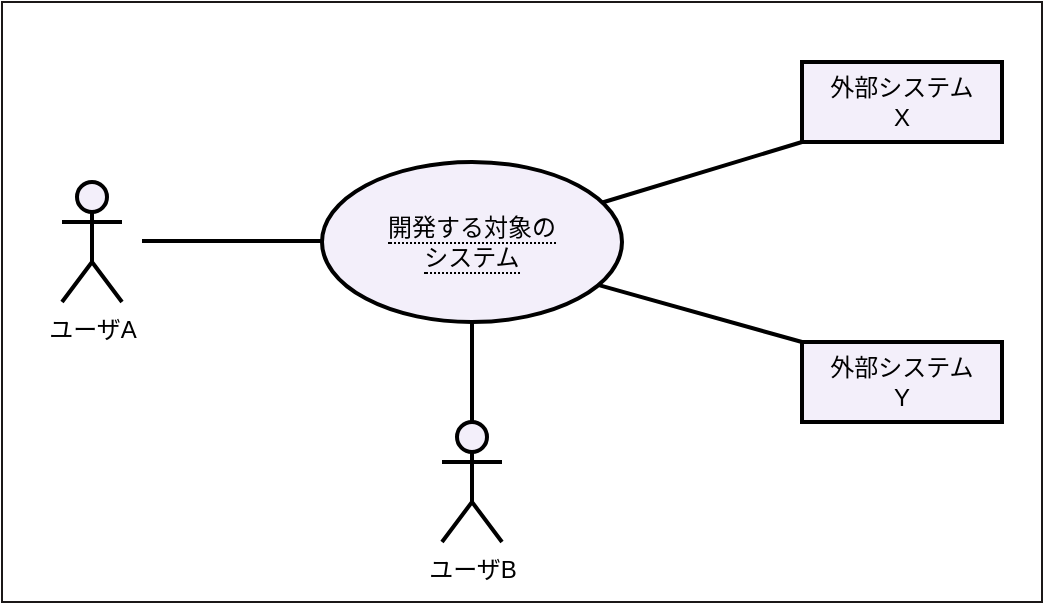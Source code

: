 <mxfile>
    <diagram id="QfJO7KM82MZYqyxudxrP" name="Page-1">
        <mxGraphModel dx="851" dy="525" grid="1" gridSize="10" guides="1" tooltips="1" connect="1" arrows="0" fold="1" page="1" pageScale="1" pageWidth="827" pageHeight="1169" background="#ffffff" math="0" shadow="0">
            <root>
                <mxCell id="0"/>
                <mxCell id="1" parent="0"/>
                <mxCell id="14" value="" style="rounded=0;whiteSpace=wrap;html=1;fillColor=none;strokeColor=#1b1818;" vertex="1" parent="1">
                    <mxGeometry x="100" y="80" width="520" height="300" as="geometry"/>
                </mxCell>
                <mxCell id="2" value="&lt;font color=&quot;#000000&quot;&gt;ユーザA&lt;/font&gt;" style="shape=umlActor;verticalLabelPosition=bottom;verticalAlign=top;html=1;strokeColor=#000000;fillColor=#F3EFFA;strokeWidth=2;" parent="1" vertex="1">
                    <mxGeometry x="130" y="170" width="30" height="60" as="geometry"/>
                </mxCell>
                <mxCell id="3" value="&lt;span style=&quot;border-bottom: 1px dotted&quot;&gt;&lt;font color=&quot;#000000&quot;&gt;開発する対象の&lt;br&gt;システム&lt;/font&gt;&lt;/span&gt;" style="ellipse;whiteSpace=wrap;html=1;align=center;strokeColor=#000000;strokeWidth=2;fillColor=#F3EFFA;" parent="1" vertex="1">
                    <mxGeometry x="260" y="160" width="150" height="80" as="geometry"/>
                </mxCell>
                <mxCell id="4" value="外部システム&lt;br&gt;Y" style="whiteSpace=wrap;html=1;align=center;labelBackgroundColor=none;strokeColor=#000000;strokeWidth=2;fontColor=#000000;fillColor=#F3EFFA;" parent="1" vertex="1">
                    <mxGeometry x="500" y="250" width="100" height="40" as="geometry"/>
                </mxCell>
                <mxCell id="5" value="外部システム&lt;br&gt;X" style="whiteSpace=wrap;html=1;align=center;labelBackgroundColor=none;strokeColor=#000000;strokeWidth=2;fontColor=#000000;fillColor=#F3EFFA;" parent="1" vertex="1">
                    <mxGeometry x="500" y="110" width="100" height="40" as="geometry"/>
                </mxCell>
                <mxCell id="6" value="&lt;font color=&quot;#000000&quot;&gt;ユーザB&lt;/font&gt;" style="shape=umlActor;verticalLabelPosition=bottom;verticalAlign=top;html=1;strokeColor=#000000;fillColor=#F3EFFA;strokeWidth=2;" parent="1" vertex="1">
                    <mxGeometry x="320" y="290" width="30" height="60" as="geometry"/>
                </mxCell>
                <mxCell id="7" value="" style="endArrow=none;html=1;rounded=0;fontColor=#000000;strokeColor=#000000;strokeWidth=2;" parent="1" edge="1">
                    <mxGeometry relative="1" as="geometry">
                        <mxPoint x="170" y="199.5" as="sourcePoint"/>
                        <mxPoint x="260" y="199.5" as="targetPoint"/>
                    </mxGeometry>
                </mxCell>
                <mxCell id="8" value="" style="endArrow=none;html=1;rounded=0;fontColor=#000000;strokeColor=#000000;strokeWidth=2;" parent="1" source="3" edge="1">
                    <mxGeometry relative="1" as="geometry">
                        <mxPoint x="410" y="189.5" as="sourcePoint"/>
                        <mxPoint x="500" y="150" as="targetPoint"/>
                    </mxGeometry>
                </mxCell>
                <mxCell id="11" value="" style="endArrow=none;html=1;rounded=0;fontColor=#000000;strokeColor=#000000;strokeWidth=2;exitX=0.92;exitY=0.768;exitDx=0;exitDy=0;exitPerimeter=0;entryX=0;entryY=0;entryDx=0;entryDy=0;" parent="1" source="3" target="4" edge="1">
                    <mxGeometry relative="1" as="geometry">
                        <mxPoint x="440" y="230" as="sourcePoint"/>
                        <mxPoint x="480" y="260" as="targetPoint"/>
                    </mxGeometry>
                </mxCell>
                <mxCell id="12" value="" style="endArrow=none;html=1;rounded=0;fontColor=#000000;strokeColor=#000000;strokeWidth=2;entryX=0.5;entryY=1;entryDx=0;entryDy=0;exitX=0.5;exitY=0;exitDx=0;exitDy=0;exitPerimeter=0;" parent="1" source="6" target="3" edge="1">
                    <mxGeometry relative="1" as="geometry">
                        <mxPoint x="335" y="330" as="sourcePoint"/>
                        <mxPoint x="320" y="269.5" as="targetPoint"/>
                    </mxGeometry>
                </mxCell>
            </root>
        </mxGraphModel>
    </diagram>
</mxfile>